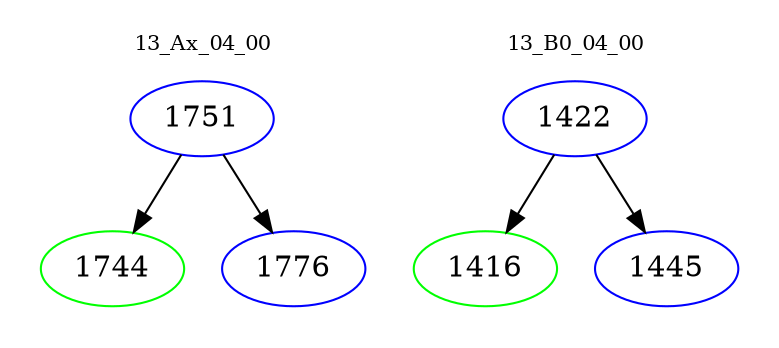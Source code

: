 digraph{
subgraph cluster_0 {
color = white
label = "13_Ax_04_00";
fontsize=10;
T0_1751 [label="1751", color="blue"]
T0_1751 -> T0_1744 [color="black"]
T0_1744 [label="1744", color="green"]
T0_1751 -> T0_1776 [color="black"]
T0_1776 [label="1776", color="blue"]
}
subgraph cluster_1 {
color = white
label = "13_B0_04_00";
fontsize=10;
T1_1422 [label="1422", color="blue"]
T1_1422 -> T1_1416 [color="black"]
T1_1416 [label="1416", color="green"]
T1_1422 -> T1_1445 [color="black"]
T1_1445 [label="1445", color="blue"]
}
}
